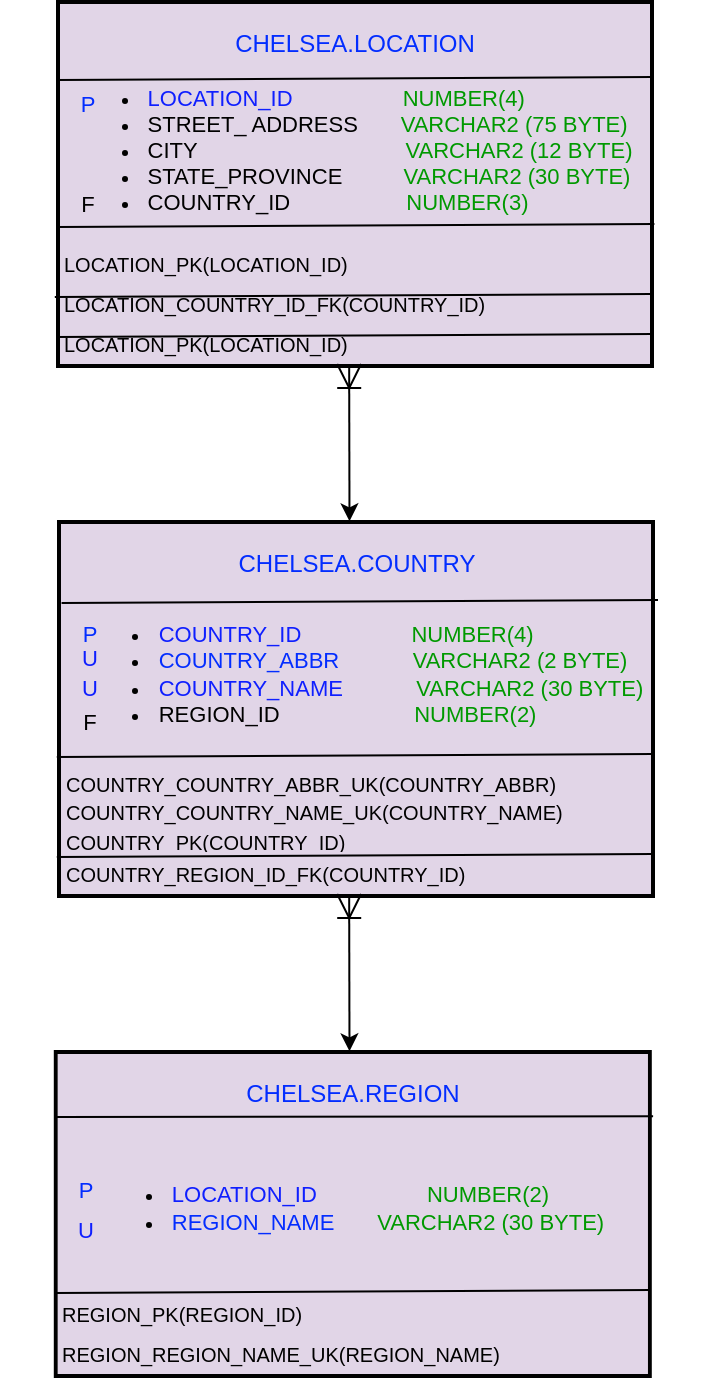 <mxfile version="13.10.1" type="device"><diagram id="AdnWLe2a2oa4F3Pd1BJW" name="Page-1"><mxGraphModel dx="785" dy="538" grid="1" gridSize="10" guides="1" tooltips="1" connect="1" arrows="1" fold="1" page="1" pageScale="1" pageWidth="850" pageHeight="1100" math="0" shadow="0"><root><mxCell id="0"/><mxCell id="1" parent="0"/><mxCell id="REsOh7CNos0LrY26OEHk-73" value="" style="shape=table;html=1;whiteSpace=wrap;startSize=0;container=1;collapsible=0;childLayout=tableLayout;fillColor=#e1d5e7;strokeWidth=4;" vertex="1" parent="1"><mxGeometry x="281" y="205" width="295" height="180.0" as="geometry"/></mxCell><mxCell id="REsOh7CNos0LrY26OEHk-74" value="" style="shape=partialRectangle;html=1;whiteSpace=wrap;collapsible=0;dropTarget=0;pointerEvents=0;fillColor=#e1d5e7;top=0;left=0;bottom=0;right=0;points=[[0,0.5],[1,0.5]];portConstraint=eastwest;strokeWidth=4;" vertex="1" parent="REsOh7CNos0LrY26OEHk-73"><mxGeometry width="295" height="40" as="geometry"/></mxCell><mxCell id="REsOh7CNos0LrY26OEHk-75" value="&lt;font color=&quot;#032dff&quot;&gt;CHELSEA.LOCATION&lt;/font&gt;" style="shape=partialRectangle;html=1;whiteSpace=wrap;connectable=0;overflow=hidden;fillColor=#e1d5e7;top=0;left=0;bottom=0;right=0;strokeWidth=2;" vertex="1" parent="REsOh7CNos0LrY26OEHk-74"><mxGeometry width="295" height="40" as="geometry"/></mxCell><mxCell id="REsOh7CNos0LrY26OEHk-76" value="" style="shape=partialRectangle;html=1;whiteSpace=wrap;collapsible=0;dropTarget=0;pointerEvents=0;fillColor=#e1d5e7;top=0;left=0;bottom=0;right=0;points=[[0,0.5],[1,0.5]];portConstraint=eastwest;strokeWidth=4;" vertex="1" parent="REsOh7CNos0LrY26OEHk-73"><mxGeometry y="40" width="295" height="80" as="geometry"/></mxCell><mxCell id="REsOh7CNos0LrY26OEHk-77" value="" style="shape=partialRectangle;html=1;whiteSpace=wrap;connectable=0;overflow=hidden;fillColor=#e1d5e7;top=0;left=0;bottom=0;right=0;strokeWidth=7;perimeterSpacing=0;" vertex="1" parent="REsOh7CNos0LrY26OEHk-76"><mxGeometry width="295" height="80" as="geometry"/></mxCell><mxCell id="REsOh7CNos0LrY26OEHk-78" value="" style="shape=partialRectangle;html=1;whiteSpace=wrap;collapsible=0;dropTarget=0;pointerEvents=0;fillColor=#e1d5e7;top=0;left=0;bottom=0;right=0;points=[[0,0.5],[1,0.5]];portConstraint=eastwest;strokeWidth=4;" vertex="1" parent="REsOh7CNos0LrY26OEHk-73"><mxGeometry y="120" width="295" height="20" as="geometry"/></mxCell><mxCell id="REsOh7CNos0LrY26OEHk-79" value="&lt;font style=&quot;font-size: 10px&quot;&gt;LOCATION_PK(LOCATION_ID)&lt;/font&gt;" style="shape=partialRectangle;html=1;whiteSpace=wrap;connectable=0;overflow=hidden;fillColor=#e1d5e7;top=0;left=0;bottom=0;right=0;strokeWidth=4;align=left;" vertex="1" parent="REsOh7CNos0LrY26OEHk-78"><mxGeometry width="295" height="20" as="geometry"/></mxCell><mxCell id="REsOh7CNos0LrY26OEHk-80" value="" style="shape=partialRectangle;html=1;whiteSpace=wrap;collapsible=0;dropTarget=0;pointerEvents=0;fillColor=#e1d5e7;top=0;left=0;bottom=0;right=0;points=[[0,0.5],[1,0.5]];portConstraint=eastwest;strokeWidth=4;" vertex="1" parent="REsOh7CNos0LrY26OEHk-73"><mxGeometry y="140" width="295" height="20" as="geometry"/></mxCell><mxCell id="REsOh7CNos0LrY26OEHk-81" value="&lt;span&gt;&lt;font style=&quot;font-size: 10px&quot;&gt;LOCATION_COUNTRY_ID_FK(COUNTRY_ID)&lt;/font&gt;&lt;/span&gt;" style="shape=partialRectangle;html=1;whiteSpace=wrap;connectable=0;overflow=hidden;fillColor=#e1d5e7;top=0;left=0;bottom=0;right=0;strokeWidth=4;align=left;" vertex="1" parent="REsOh7CNos0LrY26OEHk-80"><mxGeometry width="295" height="20" as="geometry"/></mxCell><mxCell id="REsOh7CNos0LrY26OEHk-82" value="" style="shape=partialRectangle;html=1;whiteSpace=wrap;collapsible=0;dropTarget=0;pointerEvents=0;fillColor=#e1d5e7;top=0;left=0;bottom=0;right=0;points=[[0,0.5],[1,0.5]];portConstraint=eastwest;strokeWidth=4;" vertex="1" parent="REsOh7CNos0LrY26OEHk-73"><mxGeometry y="160" width="295" height="20" as="geometry"/></mxCell><mxCell id="REsOh7CNos0LrY26OEHk-83" value="&lt;span&gt;&lt;font style=&quot;font-size: 10px&quot;&gt;LOCATION_PK(LOCATION_ID)&lt;/font&gt;&lt;/span&gt;" style="shape=partialRectangle;html=1;whiteSpace=wrap;connectable=0;overflow=hidden;fillColor=#e1d5e7;top=0;left=0;bottom=0;right=0;strokeWidth=4;align=left;" vertex="1" parent="REsOh7CNos0LrY26OEHk-82"><mxGeometry width="295" height="20" as="geometry"/></mxCell><mxCell id="REsOh7CNos0LrY26OEHk-85" value="&lt;font color=&quot;#032dff&quot;&gt;P&lt;/font&gt;" style="text;html=1;fillColor=none;align=center;verticalAlign=middle;whiteSpace=wrap;rounded=0;labelBackgroundColor=none;fontSize=11;fontColor=none;strokeWidth=1;strokeColor=#000000;opacity=0;" vertex="1" parent="1"><mxGeometry x="275" y="245" width="40" height="20" as="geometry"/></mxCell><mxCell id="REsOh7CNos0LrY26OEHk-86" value="&lt;ul&gt;&lt;li style=&quot;text-align: left&quot;&gt;&lt;font color=&quot;#0f1fff&quot;&gt;LOCATION_ID&amp;nbsp; &amp;nbsp; &amp;nbsp; &amp;nbsp; &amp;nbsp; &amp;nbsp; &amp;nbsp; &amp;nbsp; &amp;nbsp; &lt;/font&gt;&lt;font color=&quot;#009900&quot;&gt;NUMBER(4)&lt;/font&gt;&lt;/li&gt;&lt;li style=&quot;text-align: left&quot;&gt;STREET_ ADDRESS&amp;nbsp; &amp;nbsp; &amp;nbsp; &amp;nbsp;&lt;font color=&quot;#009900&quot;&gt;VARCHAR2 (75 BYTE)&lt;/font&gt;&lt;/li&gt;&lt;li style=&quot;text-align: left&quot;&gt;CITY&amp;nbsp; &amp;nbsp; &amp;nbsp; &amp;nbsp; &amp;nbsp; &amp;nbsp; &amp;nbsp; &amp;nbsp; &amp;nbsp; &amp;nbsp; &amp;nbsp; &amp;nbsp; &amp;nbsp; &amp;nbsp; &amp;nbsp; &amp;nbsp; &amp;nbsp; &lt;font color=&quot;#009900&quot;&gt;VARCHAR2 (12 BYTE)&lt;/font&gt;&lt;/li&gt;&lt;li style=&quot;text-align: left&quot;&gt;STATE_PROVINCE&amp;nbsp; &amp;nbsp; &amp;nbsp; &amp;nbsp; &amp;nbsp; &lt;font color=&quot;#009900&quot;&gt;VARCHAR2 (30 BYTE)&lt;/font&gt;&lt;/li&gt;&lt;li style=&quot;text-align: left&quot;&gt;COUNTRY_ID&amp;nbsp; &amp;nbsp; &amp;nbsp; &amp;nbsp; &amp;nbsp; &amp;nbsp; &amp;nbsp; &amp;nbsp; &amp;nbsp; &amp;nbsp;&lt;font color=&quot;#009900&quot;&gt;NUMBER(3)&lt;/font&gt;&lt;/li&gt;&lt;/ul&gt;" style="text;html=1;fillColor=none;align=center;verticalAlign=middle;whiteSpace=wrap;rounded=0;labelBackgroundColor=none;fontSize=11;fontColor=none;strokeWidth=1;strokeColor=#000000;opacity=0;" vertex="1" parent="1"><mxGeometry x="281" y="243" width="290" height="70" as="geometry"/></mxCell><mxCell id="REsOh7CNos0LrY26OEHk-89" value="F" style="text;html=1;strokeColor=none;fillColor=none;align=center;verticalAlign=middle;whiteSpace=wrap;rounded=0;labelBackgroundColor=none;fontSize=11;fontColor=none;opacity=0;" vertex="1" parent="1"><mxGeometry x="275" y="295" width="40" height="20" as="geometry"/></mxCell><mxCell id="REsOh7CNos0LrY26OEHk-90" value="" style="shape=table;html=1;whiteSpace=wrap;startSize=0;container=1;collapsible=0;childLayout=tableLayout;fillColor=#e1d5e7;strokeWidth=4;" vertex="1" parent="1"><mxGeometry x="281.5" y="465" width="295" height="185.0" as="geometry"/></mxCell><mxCell id="REsOh7CNos0LrY26OEHk-91" value="" style="shape=partialRectangle;html=1;whiteSpace=wrap;collapsible=0;dropTarget=0;pointerEvents=0;fillColor=#e1d5e7;top=0;left=0;bottom=0;right=0;points=[[0,0.5],[1,0.5]];portConstraint=eastwest;strokeWidth=4;" vertex="1" parent="REsOh7CNos0LrY26OEHk-90"><mxGeometry width="295" height="40" as="geometry"/></mxCell><mxCell id="REsOh7CNos0LrY26OEHk-92" value="&lt;font color=&quot;#032dff&quot;&gt;CHELSEA.COUNTRY&lt;/font&gt;" style="shape=partialRectangle;html=1;whiteSpace=wrap;connectable=0;overflow=hidden;fillColor=#e1d5e7;top=0;left=0;bottom=0;right=0;strokeWidth=60;perimeterSpacing=65;strokeOpacity=100;" vertex="1" parent="REsOh7CNos0LrY26OEHk-91"><mxGeometry width="295" height="40" as="geometry"/></mxCell><mxCell id="REsOh7CNos0LrY26OEHk-93" value="" style="shape=partialRectangle;html=1;whiteSpace=wrap;collapsible=0;dropTarget=0;pointerEvents=0;fillColor=#e1d5e7;top=0;left=0;bottom=0;right=0;points=[[0,0.5],[1,0.5]];portConstraint=eastwest;strokeWidth=4;" vertex="1" parent="REsOh7CNos0LrY26OEHk-90"><mxGeometry y="40" width="295" height="80" as="geometry"/></mxCell><mxCell id="REsOh7CNos0LrY26OEHk-94" value="" style="shape=partialRectangle;html=1;whiteSpace=wrap;connectable=0;overflow=hidden;fillColor=#e1d5e7;top=0;left=0;bottom=0;right=0;strokeWidth=7;perimeterSpacing=0;" vertex="1" parent="REsOh7CNos0LrY26OEHk-93"><mxGeometry width="295" height="80" as="geometry"/></mxCell><mxCell id="REsOh7CNos0LrY26OEHk-95" value="" style="shape=partialRectangle;html=1;whiteSpace=wrap;collapsible=0;dropTarget=0;pointerEvents=0;fillColor=#e1d5e7;top=0;left=0;bottom=0;right=0;points=[[0,0.5],[1,0.5]];portConstraint=eastwest;strokeWidth=4;" vertex="1" parent="REsOh7CNos0LrY26OEHk-90"><mxGeometry y="120" width="295" height="45" as="geometry"/></mxCell><mxCell id="REsOh7CNos0LrY26OEHk-96" value="&lt;font style=&quot;font-size: 10px&quot;&gt;COUNTRY_COUNTRY_ABBR_UK(COUNTRY_ABBR)&lt;br&gt;COUNTRY_COUNTRY_NAME_UK(COUNTRY_NAME)&lt;br&gt;COUNTRY_PK(COUNTRY_ID)&lt;br&gt;&lt;/font&gt;" style="shape=partialRectangle;html=1;whiteSpace=wrap;connectable=0;overflow=hidden;fillColor=#e1d5e7;top=0;left=0;bottom=0;right=0;strokeWidth=4;align=left;" vertex="1" parent="REsOh7CNos0LrY26OEHk-95"><mxGeometry width="295" height="45" as="geometry"/></mxCell><mxCell id="REsOh7CNos0LrY26OEHk-97" value="" style="shape=partialRectangle;html=1;whiteSpace=wrap;collapsible=0;dropTarget=0;pointerEvents=0;fillColor=#e1d5e7;top=0;left=0;bottom=0;right=0;points=[[0,0.5],[1,0.5]];portConstraint=eastwest;strokeWidth=4;" vertex="1" parent="REsOh7CNos0LrY26OEHk-90"><mxGeometry y="165" width="295" height="20" as="geometry"/></mxCell><mxCell id="REsOh7CNos0LrY26OEHk-98" value="&lt;span&gt;&lt;font style=&quot;font-size: 10px&quot;&gt;COUNTRY_REGION_ID_FK(COUNTRY_ID)&lt;/font&gt;&lt;/span&gt;" style="shape=partialRectangle;html=1;whiteSpace=wrap;connectable=0;overflow=hidden;fillColor=#e1d5e7;top=0;left=0;bottom=0;right=0;strokeWidth=4;align=left;" vertex="1" parent="REsOh7CNos0LrY26OEHk-97"><mxGeometry width="295" height="20" as="geometry"/></mxCell><mxCell id="REsOh7CNos0LrY26OEHk-101" value="&lt;font color=&quot;#032dff&quot;&gt;P&lt;/font&gt;" style="text;html=1;fillColor=none;align=center;verticalAlign=middle;whiteSpace=wrap;rounded=0;labelBackgroundColor=none;fontSize=11;fontColor=none;strokeWidth=1;strokeColor=#000000;opacity=0;" vertex="1" parent="1"><mxGeometry x="275.5" y="510" width="40" height="20" as="geometry"/></mxCell><mxCell id="REsOh7CNos0LrY26OEHk-102" value="&lt;ul&gt;&lt;li style=&quot;text-align: left&quot;&gt;&lt;font color=&quot;#0f1fff&quot;&gt;COUNTRY_ID&amp;nbsp; &amp;nbsp; &amp;nbsp; &amp;nbsp; &amp;nbsp; &amp;nbsp; &amp;nbsp; &amp;nbsp; &amp;nbsp; &lt;/font&gt;&lt;font color=&quot;#009900&quot;&gt;NUMBER(4)&lt;/font&gt;&lt;/li&gt;&lt;li style=&quot;text-align: left&quot;&gt;&lt;font color=&quot;#032dff&quot;&gt;COUNTRY_ABBR&lt;/font&gt;&amp;nbsp; &amp;nbsp; &amp;nbsp; &amp;nbsp; &amp;nbsp; &amp;nbsp;&amp;nbsp;&lt;font color=&quot;#009900&quot;&gt;VARCHAR2 (2 BYTE)&lt;/font&gt;&lt;/li&gt;&lt;li style=&quot;text-align: left&quot;&gt;&lt;font color=&quot;#0f1fff&quot;&gt;COUNTRY_NAME&lt;/font&gt;&amp;nbsp; &amp;nbsp; &amp;nbsp; &amp;nbsp; &amp;nbsp; &amp;nbsp; &lt;font color=&quot;#009900&quot;&gt;VARCHAR2 (30 BYTE)&lt;/font&gt;&lt;/li&gt;&lt;li style=&quot;text-align: left&quot;&gt;REGION_ID&amp;nbsp; &amp;nbsp; &amp;nbsp; &amp;nbsp; &amp;nbsp; &amp;nbsp; &amp;nbsp; &amp;nbsp; &amp;nbsp; &amp;nbsp; &amp;nbsp; &lt;font color=&quot;#009900&quot;&gt;NUMBER(2)&lt;/font&gt;&lt;/li&gt;&lt;/ul&gt;" style="text;html=1;fillColor=none;align=center;verticalAlign=middle;whiteSpace=wrap;rounded=0;labelBackgroundColor=none;fontSize=11;fontColor=none;strokeWidth=1;strokeColor=#000000;opacity=0;" vertex="1" parent="1"><mxGeometry x="281.5" y="505" width="298.5" height="70" as="geometry"/></mxCell><mxCell id="REsOh7CNos0LrY26OEHk-103" value="F" style="text;html=1;strokeColor=none;fillColor=none;align=center;verticalAlign=middle;whiteSpace=wrap;rounded=0;labelBackgroundColor=none;fontSize=11;fontColor=none;opacity=0;" vertex="1" parent="1"><mxGeometry x="275.5" y="554" width="40" height="20" as="geometry"/></mxCell><mxCell id="REsOh7CNos0LrY26OEHk-104" value="" style="shape=table;html=1;whiteSpace=wrap;startSize=0;container=1;collapsible=0;childLayout=tableLayout;fillColor=#e1d5e7;strokeWidth=4;" vertex="1" parent="1"><mxGeometry x="279.9" y="730" width="295" height="160.0" as="geometry"/></mxCell><mxCell id="REsOh7CNos0LrY26OEHk-105" value="" style="shape=partialRectangle;html=1;whiteSpace=wrap;collapsible=0;dropTarget=0;pointerEvents=0;fillColor=#e1d5e7;top=0;left=0;bottom=0;right=0;points=[[0,0.5],[1,0.5]];portConstraint=eastwest;strokeWidth=4;" vertex="1" parent="REsOh7CNos0LrY26OEHk-104"><mxGeometry width="295" height="40" as="geometry"/></mxCell><mxCell id="REsOh7CNos0LrY26OEHk-106" value="&lt;font color=&quot;#032dff&quot;&gt;CHELSEA.REGION&lt;/font&gt;" style="shape=partialRectangle;html=1;whiteSpace=wrap;connectable=0;overflow=hidden;fillColor=#e1d5e7;top=0;left=0;bottom=0;right=0;strokeWidth=2;" vertex="1" parent="REsOh7CNos0LrY26OEHk-105"><mxGeometry width="295" height="40" as="geometry"/></mxCell><mxCell id="REsOh7CNos0LrY26OEHk-107" value="" style="shape=partialRectangle;html=1;whiteSpace=wrap;collapsible=0;dropTarget=0;pointerEvents=0;fillColor=#e1d5e7;top=0;left=0;bottom=0;right=0;points=[[0,0.5],[1,0.5]];portConstraint=eastwest;strokeWidth=4;" vertex="1" parent="REsOh7CNos0LrY26OEHk-104"><mxGeometry y="40" width="295" height="80" as="geometry"/></mxCell><mxCell id="REsOh7CNos0LrY26OEHk-108" value="" style="shape=partialRectangle;html=1;whiteSpace=wrap;connectable=0;overflow=hidden;fillColor=#e1d5e7;top=0;left=0;bottom=0;right=0;strokeWidth=7;perimeterSpacing=0;" vertex="1" parent="REsOh7CNos0LrY26OEHk-107"><mxGeometry width="295" height="80" as="geometry"/></mxCell><mxCell id="REsOh7CNos0LrY26OEHk-109" value="" style="shape=partialRectangle;html=1;whiteSpace=wrap;collapsible=0;dropTarget=0;pointerEvents=0;fillColor=#e1d5e7;top=0;left=0;bottom=0;right=0;points=[[0,0.5],[1,0.5]];portConstraint=eastwest;strokeWidth=4;" vertex="1" parent="REsOh7CNos0LrY26OEHk-104"><mxGeometry y="120" width="295" height="20" as="geometry"/></mxCell><mxCell id="REsOh7CNos0LrY26OEHk-110" value="&lt;font style=&quot;font-size: 10px&quot;&gt;REGION_PK(REGION_ID)&lt;/font&gt;" style="shape=partialRectangle;html=1;whiteSpace=wrap;connectable=0;overflow=hidden;fillColor=#e1d5e7;top=0;left=0;bottom=0;right=0;strokeWidth=4;align=left;" vertex="1" parent="REsOh7CNos0LrY26OEHk-109"><mxGeometry width="295" height="20" as="geometry"/></mxCell><mxCell id="REsOh7CNos0LrY26OEHk-111" value="" style="shape=partialRectangle;html=1;whiteSpace=wrap;collapsible=0;dropTarget=0;pointerEvents=0;fillColor=#e1d5e7;top=0;left=0;bottom=0;right=0;points=[[0,0.5],[1,0.5]];portConstraint=eastwest;strokeWidth=4;" vertex="1" parent="REsOh7CNos0LrY26OEHk-104"><mxGeometry y="140" width="295" height="20" as="geometry"/></mxCell><mxCell id="REsOh7CNos0LrY26OEHk-112" value="&lt;span&gt;&lt;font style=&quot;font-size: 10px&quot;&gt;REGION_REGION_NAME_UK(REGION_NAME)&lt;/font&gt;&lt;/span&gt;" style="shape=partialRectangle;html=1;whiteSpace=wrap;connectable=0;overflow=hidden;fillColor=#e1d5e7;top=0;left=0;bottom=0;right=0;strokeWidth=4;align=left;" vertex="1" parent="REsOh7CNos0LrY26OEHk-111"><mxGeometry width="295" height="20" as="geometry"/></mxCell><mxCell id="REsOh7CNos0LrY26OEHk-115" value="&lt;font color=&quot;#032dff&quot;&gt;P&lt;/font&gt;" style="text;html=1;fillColor=none;align=center;verticalAlign=middle;whiteSpace=wrap;rounded=0;labelBackgroundColor=none;fontSize=11;fontColor=none;strokeWidth=1;strokeColor=#000000;opacity=0;" vertex="1" parent="1"><mxGeometry x="273.9" y="788" width="40" height="20" as="geometry"/></mxCell><mxCell id="REsOh7CNos0LrY26OEHk-116" value="&lt;ul&gt;&lt;li style=&quot;text-align: left&quot;&gt;&lt;font color=&quot;#0f1fff&quot;&gt;LOCATION_ID&amp;nbsp; &amp;nbsp; &amp;nbsp; &amp;nbsp; &amp;nbsp; &amp;nbsp; &amp;nbsp; &amp;nbsp; &amp;nbsp; &lt;/font&gt;&lt;font color=&quot;#009900&quot;&gt;NUMBER(2)&lt;/font&gt;&lt;/li&gt;&lt;li style=&quot;text-align: left&quot;&gt;&lt;font color=&quot;#032dff&quot;&gt;REGION_NAME&lt;/font&gt;&amp;nbsp; &amp;nbsp; &amp;nbsp; &amp;nbsp;&lt;font color=&quot;#009900&quot;&gt;VARCHAR2 (30 BYTE)&lt;/font&gt;&lt;/li&gt;&lt;/ul&gt;" style="text;html=1;fillColor=none;align=center;verticalAlign=middle;whiteSpace=wrap;rounded=0;labelBackgroundColor=none;fontSize=11;fontColor=none;strokeWidth=1;strokeColor=#000000;opacity=0;" vertex="1" parent="1"><mxGeometry x="279.9" y="772" width="290" height="70" as="geometry"/></mxCell><mxCell id="REsOh7CNos0LrY26OEHk-117" value="&lt;font color=&quot;#0f1fff&quot;&gt;U&lt;/font&gt;" style="text;html=1;strokeColor=none;fillColor=none;align=center;verticalAlign=middle;whiteSpace=wrap;rounded=0;labelBackgroundColor=none;fontSize=11;fontColor=none;opacity=0;" vertex="1" parent="1"><mxGeometry x="273.9" y="808" width="40" height="20" as="geometry"/></mxCell><mxCell id="REsOh7CNos0LrY26OEHk-122" value="&lt;font color=&quot;#0f1fff&quot;&gt;U&lt;/font&gt;" style="text;html=1;strokeColor=none;fillColor=none;align=center;verticalAlign=middle;whiteSpace=wrap;rounded=0;labelBackgroundColor=none;fontSize=11;fontColor=none;opacity=0;" vertex="1" parent="1"><mxGeometry x="275.5" y="522" width="40" height="20" as="geometry"/></mxCell><mxCell id="REsOh7CNos0LrY26OEHk-125" value="&lt;font color=&quot;#0f1fff&quot;&gt;U&lt;/font&gt;" style="text;html=1;strokeColor=none;fillColor=none;align=center;verticalAlign=middle;whiteSpace=wrap;rounded=0;labelBackgroundColor=none;fontSize=11;fontColor=none;opacity=0;" vertex="1" parent="1"><mxGeometry x="275.5" y="537" width="40" height="20" as="geometry"/></mxCell><mxCell id="REsOh7CNos0LrY26OEHk-126" value="" style="endArrow=none;html=1;fontSize=11;fontColor=none;exitX=0.001;exitY=0.988;exitDx=0;exitDy=0;exitPerimeter=0;" edge="1" parent="1" source="REsOh7CNos0LrY26OEHk-91"><mxGeometry width="50" height="50" relative="1" as="geometry"><mxPoint x="430" y="525" as="sourcePoint"/><mxPoint x="580" y="503" as="targetPoint"/></mxGeometry></mxCell><mxCell id="REsOh7CNos0LrY26OEHk-127" value="" style="endArrow=none;html=1;fontSize=11;fontColor=none;exitX=0.001;exitY=0.988;exitDx=0;exitDy=0;exitPerimeter=0;" edge="1" parent="1"><mxGeometry width="50" height="50" relative="1" as="geometry"><mxPoint x="279.395" y="581.52" as="sourcePoint"/><mxPoint x="577.6" y="580" as="targetPoint"/></mxGeometry></mxCell><mxCell id="REsOh7CNos0LrY26OEHk-128" value="" style="endArrow=none;html=1;fontSize=11;fontColor=none;exitX=0.001;exitY=0.988;exitDx=0;exitDy=0;exitPerimeter=0;" edge="1" parent="1"><mxGeometry width="50" height="50" relative="1" as="geometry"><mxPoint x="279.395" y="631.52" as="sourcePoint"/><mxPoint x="577.6" y="630" as="targetPoint"/></mxGeometry></mxCell><mxCell id="REsOh7CNos0LrY26OEHk-137" value="" style="endArrow=none;html=1;fontSize=11;fontColor=none;exitX=0.001;exitY=0.988;exitDx=0;exitDy=0;exitPerimeter=0;" edge="1" parent="1"><mxGeometry width="50" height="50" relative="1" as="geometry"><mxPoint x="279.395" y="243.0" as="sourcePoint"/><mxPoint x="577.6" y="241.48" as="targetPoint"/></mxGeometry></mxCell><mxCell id="REsOh7CNos0LrY26OEHk-138" value="" style="endArrow=none;html=1;fontSize=11;fontColor=none;exitX=0.001;exitY=0.988;exitDx=0;exitDy=0;exitPerimeter=0;" edge="1" parent="1"><mxGeometry width="50" height="50" relative="1" as="geometry"><mxPoint x="279.995" y="316.52" as="sourcePoint"/><mxPoint x="578.2" y="315" as="targetPoint"/></mxGeometry></mxCell><mxCell id="REsOh7CNos0LrY26OEHk-140" value="" style="endArrow=none;html=1;fontSize=11;fontColor=none;exitX=0.001;exitY=0.988;exitDx=0;exitDy=0;exitPerimeter=0;" edge="1" parent="1"><mxGeometry width="50" height="50" relative="1" as="geometry"><mxPoint x="278.395" y="351.52" as="sourcePoint"/><mxPoint x="576.6" y="350" as="targetPoint"/></mxGeometry></mxCell><mxCell id="REsOh7CNos0LrY26OEHk-141" value="" style="endArrow=none;html=1;fontSize=11;fontColor=none;exitX=0.001;exitY=0.988;exitDx=0;exitDy=0;exitPerimeter=0;" edge="1" parent="1"><mxGeometry width="50" height="50" relative="1" as="geometry"><mxPoint x="279.395" y="371.52" as="sourcePoint"/><mxPoint x="577.6" y="370" as="targetPoint"/></mxGeometry></mxCell><mxCell id="REsOh7CNos0LrY26OEHk-142" value="" style="endArrow=none;html=1;fontSize=11;fontColor=none;exitX=0.001;exitY=0.988;exitDx=0;exitDy=0;exitPerimeter=0;entryX=1.009;entryY=0.779;entryDx=0;entryDy=0;entryPerimeter=0;" edge="1" parent="1" target="REsOh7CNos0LrY26OEHk-105"><mxGeometry width="50" height="50" relative="1" as="geometry"><mxPoint x="278.295" y="761.52" as="sourcePoint"/><mxPoint x="577" y="760" as="targetPoint"/></mxGeometry></mxCell><mxCell id="REsOh7CNos0LrY26OEHk-143" value="" style="endArrow=none;html=1;fontSize=11;fontColor=none;exitX=0.001;exitY=0.988;exitDx=0;exitDy=0;exitPerimeter=0;" edge="1" parent="1"><mxGeometry width="50" height="50" relative="1" as="geometry"><mxPoint x="278.295" y="849.52" as="sourcePoint"/><mxPoint x="576.5" y="848" as="targetPoint"/></mxGeometry></mxCell><mxCell id="REsOh7CNos0LrY26OEHk-150" value="" style="fontSize=12;html=1;endArrow=ERoneToMany;jumpStyle=none;startArrow=classic;startFill=1;exitX=0.489;exitY=-0.033;exitDx=0;exitDy=0;exitPerimeter=0;endSize=10;" edge="1" parent="1" source="REsOh7CNos0LrY26OEHk-91"><mxGeometry width="100" height="100" relative="1" as="geometry"><mxPoint x="426" y="460" as="sourcePoint"/><mxPoint x="425.58" y="385" as="targetPoint"/></mxGeometry></mxCell><mxCell id="REsOh7CNos0LrY26OEHk-151" value="" style="fontSize=12;html=1;endArrow=ERoneToMany;jumpStyle=none;startArrow=classic;startFill=1;exitX=0.489;exitY=-0.033;exitDx=0;exitDy=0;exitPerimeter=0;strokeWidth=1;endSize=10;" edge="1" parent="1"><mxGeometry width="100" height="100" relative="1" as="geometry"><mxPoint x="425.755" y="728.68" as="sourcePoint"/><mxPoint x="425.58" y="650" as="targetPoint"/></mxGeometry></mxCell></root></mxGraphModel></diagram></mxfile>